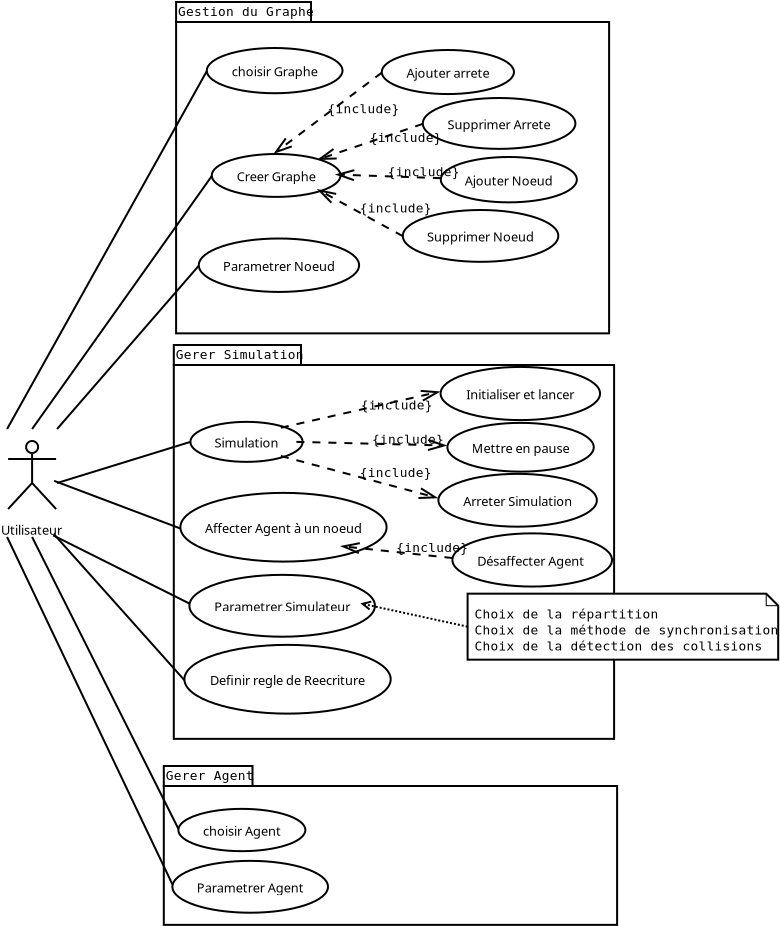 <?xml version="1.0" encoding="UTF-8"?>
<dia:diagram xmlns:dia="http://www.lysator.liu.se/~alla/dia/"><dia:layer name="Background" visible="true"><dia:object type="UML - Actor" version="0" id="O0"><dia:attribute name="obj_pos"><dia:point val="8.7,26.1"/></dia:attribute><dia:attribute name="obj_bb"><dia:rectangle val="7.325,23.35;10.075,28.95"/></dia:attribute><dia:attribute name="elem_corner"><dia:point val="7.45,23.4"/></dia:attribute><dia:attribute name="elem_width"><dia:real val="2.5"/></dia:attribute><dia:attribute name="elem_height"><dia:real val="5.4"/></dia:attribute><dia:attribute name="text"><dia:composite type="text"><dia:attribute name="string"><dia:string>#Utilisateur#</dia:string></dia:attribute><dia:attribute name="font"><dia:font family="sans" style="0" name="Courier"/></dia:attribute><dia:attribute name="height"><dia:real val="0.8"/></dia:attribute><dia:attribute name="pos"><dia:point val="8.7,28.65"/></dia:attribute><dia:attribute name="color"><dia:color val="#000000"/></dia:attribute><dia:attribute name="alignment"><dia:enum val="1"/></dia:attribute></dia:composite></dia:attribute></dia:object><dia:object type="UML - LargePackage" version="0" id="O1"><dia:attribute name="obj_pos"><dia:point val="15.9,3.05"/></dia:attribute><dia:attribute name="obj_bb"><dia:rectangle val="15.85,1.2;37.6,18.668"/></dia:attribute><dia:attribute name="elem_corner"><dia:point val="15.9,3.05"/></dia:attribute><dia:attribute name="elem_width"><dia:real val="21.65"/></dia:attribute><dia:attribute name="elem_height"><dia:real val="15.568"/></dia:attribute><dia:attribute name="stereotype"><dia:string>##</dia:string></dia:attribute><dia:attribute name="name"><dia:string>#Gestion du Graphe#</dia:string></dia:attribute></dia:object><dia:object type="UML - LargePackage" version="0" id="O2"><dia:attribute name="obj_pos"><dia:point val="15.785,20.2"/></dia:attribute><dia:attribute name="obj_bb"><dia:rectangle val="15.735,18.35;37.85,38.943"/></dia:attribute><dia:attribute name="elem_corner"><dia:point val="15.785,20.2"/></dia:attribute><dia:attribute name="elem_width"><dia:real val="22.015"/></dia:attribute><dia:attribute name="elem_height"><dia:real val="18.693"/></dia:attribute><dia:attribute name="stereotype"><dia:string>##</dia:string></dia:attribute><dia:attribute name="name"><dia:string>#Gerer Simulation#</dia:string></dia:attribute></dia:object><dia:object type="UML - LargePackage" version="0" id="O3"><dia:attribute name="obj_pos"><dia:point val="15.285,41.25"/></dia:attribute><dia:attribute name="obj_bb"><dia:rectangle val="15.235,39.4;38,48.243"/></dia:attribute><dia:attribute name="elem_corner"><dia:point val="15.285,41.25"/></dia:attribute><dia:attribute name="elem_width"><dia:real val="22.665"/></dia:attribute><dia:attribute name="elem_height"><dia:real val="6.943"/></dia:attribute><dia:attribute name="stereotype"><dia:string>##</dia:string></dia:attribute><dia:attribute name="name"><dia:string>#Gerer Agent#</dia:string></dia:attribute></dia:object><dia:object type="UML - Usecase" version="0" id="O4"><dia:attribute name="obj_pos"><dia:point val="17.435,4.35"/></dia:attribute><dia:attribute name="obj_bb"><dia:rectangle val="17.435,4.35;23.835,6.483"/></dia:attribute><dia:attribute name="elem_corner"><dia:point val="17.435,4.35"/></dia:attribute><dia:attribute name="elem_width"><dia:real val="6.4"/></dia:attribute><dia:attribute name="elem_height"><dia:real val="2.133"/></dia:attribute><dia:attribute name="text_outside"><dia:boolean val="false"/></dia:attribute><dia:attribute name="collaboration"><dia:boolean val="false"/></dia:attribute><dia:attribute name="text"><dia:composite type="text"><dia:attribute name="string"><dia:string>#choisir Graphe#</dia:string></dia:attribute><dia:attribute name="font"><dia:font family="sans" style="0" name="Courier"/></dia:attribute><dia:attribute name="height"><dia:real val="0.8"/></dia:attribute><dia:attribute name="pos"><dia:point val="20.635,5.667"/></dia:attribute><dia:attribute name="color"><dia:color val="#000000"/></dia:attribute><dia:attribute name="alignment"><dia:enum val="1"/></dia:attribute></dia:composite></dia:attribute></dia:object><dia:object type="UML - Usecase" version="0" id="O5"><dia:attribute name="obj_pos"><dia:point val="17.685,9.65"/></dia:attribute><dia:attribute name="obj_bb"><dia:rectangle val="17.685,9.65;23.835,11.7"/></dia:attribute><dia:attribute name="elem_corner"><dia:point val="17.685,9.65"/></dia:attribute><dia:attribute name="elem_width"><dia:real val="6.15"/></dia:attribute><dia:attribute name="elem_height"><dia:real val="2.05"/></dia:attribute><dia:attribute name="text_outside"><dia:boolean val="false"/></dia:attribute><dia:attribute name="collaboration"><dia:boolean val="false"/></dia:attribute><dia:attribute name="text"><dia:composite type="text"><dia:attribute name="string"><dia:string>#Creer Graphe#</dia:string></dia:attribute><dia:attribute name="font"><dia:font family="sans" style="0" name="Courier"/></dia:attribute><dia:attribute name="height"><dia:real val="0.8"/></dia:attribute><dia:attribute name="pos"><dia:point val="20.76,10.925"/></dia:attribute><dia:attribute name="color"><dia:color val="#000000"/></dia:attribute><dia:attribute name="alignment"><dia:enum val="1"/></dia:attribute></dia:composite></dia:attribute></dia:object><dia:object type="UML - Usecase" version="0" id="O6"><dia:attribute name="obj_pos"><dia:point val="26.185,4.45"/></dia:attribute><dia:attribute name="obj_bb"><dia:rectangle val="26.185,4.45;32.285,6.483"/></dia:attribute><dia:attribute name="elem_corner"><dia:point val="26.185,4.45"/></dia:attribute><dia:attribute name="elem_width"><dia:real val="6.1"/></dia:attribute><dia:attribute name="elem_height"><dia:real val="2.033"/></dia:attribute><dia:attribute name="text_outside"><dia:boolean val="false"/></dia:attribute><dia:attribute name="collaboration"><dia:boolean val="false"/></dia:attribute><dia:attribute name="text"><dia:composite type="text"><dia:attribute name="string"><dia:string>#Ajouter arrete#</dia:string></dia:attribute><dia:attribute name="font"><dia:font family="sans" style="0" name="Courier"/></dia:attribute><dia:attribute name="height"><dia:real val="0.8"/></dia:attribute><dia:attribute name="pos"><dia:point val="29.235,5.717"/></dia:attribute><dia:attribute name="color"><dia:color val="#000000"/></dia:attribute><dia:attribute name="alignment"><dia:enum val="1"/></dia:attribute></dia:composite></dia:attribute></dia:object><dia:object type="UML - Usecase" version="0" id="O7"><dia:attribute name="obj_pos"><dia:point val="29.135,9.8"/></dia:attribute><dia:attribute name="obj_bb"><dia:rectangle val="29.135,9.8;35.485,11.917"/></dia:attribute><dia:attribute name="elem_corner"><dia:point val="29.135,9.8"/></dia:attribute><dia:attribute name="elem_width"><dia:real val="6.35"/></dia:attribute><dia:attribute name="elem_height"><dia:real val="2.117"/></dia:attribute><dia:attribute name="text_outside"><dia:boolean val="false"/></dia:attribute><dia:attribute name="collaboration"><dia:boolean val="false"/></dia:attribute><dia:attribute name="text"><dia:composite type="text"><dia:attribute name="string"><dia:string>#Ajouter Noeud#</dia:string></dia:attribute><dia:attribute name="font"><dia:font family="sans" style="0" name="Courier"/></dia:attribute><dia:attribute name="height"><dia:real val="0.8"/></dia:attribute><dia:attribute name="pos"><dia:point val="32.31,11.108"/></dia:attribute><dia:attribute name="color"><dia:color val="#000000"/></dia:attribute><dia:attribute name="alignment"><dia:enum val="1"/></dia:attribute></dia:composite></dia:attribute></dia:object><dia:object type="UML - Usecase" version="0" id="O8"><dia:attribute name="obj_pos"><dia:point val="28.235,6.85"/></dia:attribute><dia:attribute name="obj_bb"><dia:rectangle val="28.235,6.85;35.285,9.2"/></dia:attribute><dia:attribute name="elem_corner"><dia:point val="28.235,6.85"/></dia:attribute><dia:attribute name="elem_width"><dia:real val="7.05"/></dia:attribute><dia:attribute name="elem_height"><dia:real val="2.35"/></dia:attribute><dia:attribute name="text_outside"><dia:boolean val="false"/></dia:attribute><dia:attribute name="collaboration"><dia:boolean val="false"/></dia:attribute><dia:attribute name="text"><dia:composite type="text"><dia:attribute name="string"><dia:string>#Supprimer Arrete#</dia:string></dia:attribute><dia:attribute name="font"><dia:font family="sans" style="0" name="Courier"/></dia:attribute><dia:attribute name="height"><dia:real val="0.8"/></dia:attribute><dia:attribute name="pos"><dia:point val="31.76,8.275"/></dia:attribute><dia:attribute name="color"><dia:color val="#000000"/></dia:attribute><dia:attribute name="alignment"><dia:enum val="1"/></dia:attribute></dia:composite></dia:attribute></dia:object><dia:object type="UML - Usecase" version="0" id="O9"><dia:attribute name="obj_pos"><dia:point val="27.235,12.45"/></dia:attribute><dia:attribute name="obj_bb"><dia:rectangle val="27.235,12.45;34.485,14.867"/></dia:attribute><dia:attribute name="elem_corner"><dia:point val="27.235,12.45"/></dia:attribute><dia:attribute name="elem_width"><dia:real val="7.25"/></dia:attribute><dia:attribute name="elem_height"><dia:real val="2.417"/></dia:attribute><dia:attribute name="text_outside"><dia:boolean val="false"/></dia:attribute><dia:attribute name="collaboration"><dia:boolean val="false"/></dia:attribute><dia:attribute name="text"><dia:composite type="text"><dia:attribute name="string"><dia:string>#Supprimer Noeud#</dia:string></dia:attribute><dia:attribute name="font"><dia:font family="sans" style="0" name="Courier"/></dia:attribute><dia:attribute name="height"><dia:real val="0.8"/></dia:attribute><dia:attribute name="pos"><dia:point val="30.86,13.908"/></dia:attribute><dia:attribute name="color"><dia:color val="#000000"/></dia:attribute><dia:attribute name="alignment"><dia:enum val="1"/></dia:attribute></dia:composite></dia:attribute></dia:object><dia:object type="UML - Constraint" version="0" id="O10"><dia:attribute name="obj_pos"><dia:point val="26.185,5.583"/></dia:attribute><dia:attribute name="obj_bb"><dia:rectangle val="20.48,5.513;26.622,10"/></dia:attribute><dia:attribute name="conn_endpoints"><dia:point val="26.185,5.583"/><dia:point val="20.76,9.65"/></dia:attribute><dia:attribute name="constraint"><dia:string>#include#</dia:string></dia:attribute><dia:attribute name="text_pos"><dia:point val="23.472,7.617"/></dia:attribute><dia:connections><dia:connection handle="0" to="O6" connection="3"/><dia:connection handle="1" to="O5" connection="1"/></dia:connections></dia:object><dia:object type="UML - Constraint" version="0" id="O11"><dia:attribute name="obj_pos"><dia:point val="28.235,8.142"/></dia:attribute><dia:attribute name="obj_bb"><dia:rectangle val="22.758,8.078;28.735,10.345"/></dia:attribute><dia:attribute name="conn_endpoints"><dia:point val="28.235,8.142"/><dia:point val="22.934,9.95"/></dia:attribute><dia:attribute name="constraint"><dia:string>#include#</dia:string></dia:attribute><dia:attribute name="text_pos"><dia:point val="25.585,9.046"/></dia:attribute><dia:connections><dia:connection handle="0" to="O8" connection="3"/><dia:connection handle="1" to="O5" connection="2"/></dia:connections></dia:object><dia:object type="UML - Constraint" version="0" id="O12"><dia:attribute name="obj_pos"><dia:point val="29.135,10.858"/></dia:attribute><dia:attribute name="obj_bb"><dia:rectangle val="23.771,10.117;29.635,11.076"/></dia:attribute><dia:attribute name="conn_endpoints"><dia:point val="29.135,10.858"/><dia:point val="23.835,10.675"/></dia:attribute><dia:attribute name="constraint"><dia:string>#include#</dia:string></dia:attribute><dia:attribute name="text_pos"><dia:point val="26.485,10.767"/></dia:attribute><dia:connections><dia:connection handle="0" to="O7" connection="3"/><dia:connection handle="1" to="O5" connection="4"/></dia:connections></dia:object><dia:object type="UML - Constraint" version="0" id="O13"><dia:attribute name="obj_pos"><dia:point val="27.235,13.758"/></dia:attribute><dia:attribute name="obj_bb"><dia:rectangle val="22.698,11.025;28.235,13.826"/></dia:attribute><dia:attribute name="conn_endpoints"><dia:point val="27.235,13.758"/><dia:point val="22.934,11.4"/></dia:attribute><dia:attribute name="constraint"><dia:string>#include#</dia:string></dia:attribute><dia:attribute name="text_pos"><dia:point val="25.085,12.579"/></dia:attribute><dia:connections><dia:connection handle="0" to="O9" connection="3"/><dia:connection handle="1" to="O5" connection="7"/></dia:connections></dia:object><dia:object type="UML - Usecase" version="0" id="O14"><dia:attribute name="obj_pos"><dia:point val="17.035,13.875"/></dia:attribute><dia:attribute name="obj_bb"><dia:rectangle val="17.035,13.875;24.485,16.358"/></dia:attribute><dia:attribute name="elem_corner"><dia:point val="17.035,13.875"/></dia:attribute><dia:attribute name="elem_width"><dia:real val="7.45"/></dia:attribute><dia:attribute name="elem_height"><dia:real val="2.483"/></dia:attribute><dia:attribute name="text_outside"><dia:boolean val="false"/></dia:attribute><dia:attribute name="collaboration"><dia:boolean val="false"/></dia:attribute><dia:attribute name="text"><dia:composite type="text"><dia:attribute name="string"><dia:string>#Parametrer Noeud#</dia:string></dia:attribute><dia:attribute name="font"><dia:font family="sans" style="0" name="Courier"/></dia:attribute><dia:attribute name="height"><dia:real val="0.8"/></dia:attribute><dia:attribute name="pos"><dia:point val="20.76,15.367"/></dia:attribute><dia:attribute name="color"><dia:color val="#000000"/></dia:attribute><dia:attribute name="alignment"><dia:enum val="1"/></dia:attribute></dia:composite></dia:attribute></dia:object><dia:object type="Standard - Line" version="0" id="O15"><dia:attribute name="obj_pos"><dia:point val="7.45,23.4"/></dia:attribute><dia:attribute name="obj_bb"><dia:rectangle val="7.382,5.44;17.503,23.468"/></dia:attribute><dia:attribute name="conn_endpoints"><dia:point val="7.45,23.4"/><dia:point val="17.435,5.508"/></dia:attribute><dia:attribute name="numcp"><dia:int val="1"/></dia:attribute><dia:connections><dia:connection handle="0" to="O0" connection="0"/><dia:connection handle="1" to="O4" connection="3"/></dia:connections></dia:object><dia:object type="Standard - Line" version="0" id="O16"><dia:attribute name="obj_pos"><dia:point val="8.7,23.4"/></dia:attribute><dia:attribute name="obj_bb"><dia:rectangle val="8.63,10.68;17.755,23.47"/></dia:attribute><dia:attribute name="conn_endpoints"><dia:point val="8.7,23.4"/><dia:point val="17.685,10.75"/></dia:attribute><dia:attribute name="numcp"><dia:int val="1"/></dia:attribute><dia:connections><dia:connection handle="0" to="O0" connection="1"/><dia:connection handle="1" to="O5" connection="3"/></dia:connections></dia:object><dia:object type="Standard - Line" version="0" id="O17"><dia:attribute name="obj_pos"><dia:point val="9.95,23.4"/></dia:attribute><dia:attribute name="obj_bb"><dia:rectangle val="9.879,15.163;17.105,23.471"/></dia:attribute><dia:attribute name="conn_endpoints"><dia:point val="9.95,23.4"/><dia:point val="17.035,15.233"/></dia:attribute><dia:attribute name="numcp"><dia:int val="1"/></dia:attribute><dia:connections><dia:connection handle="0" to="O0" connection="2"/><dia:connection handle="1" to="O14" connection="3"/></dia:connections></dia:object><dia:object type="UML - Usecase" version="0" id="O18"><dia:attribute name="obj_pos"><dia:point val="16.615,23.043"/></dia:attribute><dia:attribute name="obj_bb"><dia:rectangle val="16.615,23.043;21.915,25.043"/></dia:attribute><dia:attribute name="elem_corner"><dia:point val="16.615,23.043"/></dia:attribute><dia:attribute name="elem_width"><dia:real val="5.3"/></dia:attribute><dia:attribute name="elem_height"><dia:real val="2"/></dia:attribute><dia:attribute name="text_outside"><dia:boolean val="false"/></dia:attribute><dia:attribute name="collaboration"><dia:boolean val="false"/></dia:attribute><dia:attribute name="text"><dia:composite type="text"><dia:attribute name="string"><dia:string>#Simulation#</dia:string></dia:attribute><dia:attribute name="font"><dia:font family="sans" style="0" name="Courier"/></dia:attribute><dia:attribute name="height"><dia:real val="0.8"/></dia:attribute><dia:attribute name="pos"><dia:point val="19.265,24.293"/></dia:attribute><dia:attribute name="color"><dia:color val="#000000"/></dia:attribute><dia:attribute name="alignment"><dia:enum val="1"/></dia:attribute></dia:composite></dia:attribute></dia:object><dia:object type="UML - Usecase" version="0" id="O19"><dia:attribute name="obj_pos"><dia:point val="29.015,25.643"/></dia:attribute><dia:attribute name="obj_bb"><dia:rectangle val="29.015,25.643;36.315,28.076"/></dia:attribute><dia:attribute name="elem_corner"><dia:point val="29.015,25.643"/></dia:attribute><dia:attribute name="elem_width"><dia:real val="7.3"/></dia:attribute><dia:attribute name="elem_height"><dia:real val="2.433"/></dia:attribute><dia:attribute name="text_outside"><dia:boolean val="false"/></dia:attribute><dia:attribute name="collaboration"><dia:boolean val="false"/></dia:attribute><dia:attribute name="text"><dia:composite type="text"><dia:attribute name="string"><dia:string>#Arreter Simulation#</dia:string></dia:attribute><dia:attribute name="font"><dia:font family="sans" style="0" name="Courier"/></dia:attribute><dia:attribute name="height"><dia:real val="0.8"/></dia:attribute><dia:attribute name="pos"><dia:point val="32.665,27.11"/></dia:attribute><dia:attribute name="color"><dia:color val="#000000"/></dia:attribute><dia:attribute name="alignment"><dia:enum val="1"/></dia:attribute></dia:composite></dia:attribute></dia:object><dia:object type="UML - Usecase" version="0" id="O20"><dia:attribute name="obj_pos"><dia:point val="29.465,23.093"/></dia:attribute><dia:attribute name="obj_bb"><dia:rectangle val="29.465,23.093;36.265,25.36"/></dia:attribute><dia:attribute name="elem_corner"><dia:point val="29.465,23.093"/></dia:attribute><dia:attribute name="elem_width"><dia:real val="6.8"/></dia:attribute><dia:attribute name="elem_height"><dia:real val="2.267"/></dia:attribute><dia:attribute name="text_outside"><dia:boolean val="false"/></dia:attribute><dia:attribute name="collaboration"><dia:boolean val="false"/></dia:attribute><dia:attribute name="text"><dia:composite type="text"><dia:attribute name="string"><dia:string>#Mettre en pause#</dia:string></dia:attribute><dia:attribute name="font"><dia:font family="sans" style="0" name="Courier"/></dia:attribute><dia:attribute name="height"><dia:real val="0.8"/></dia:attribute><dia:attribute name="pos"><dia:point val="32.865,24.476"/></dia:attribute><dia:attribute name="color"><dia:color val="#000000"/></dia:attribute><dia:attribute name="alignment"><dia:enum val="1"/></dia:attribute></dia:composite></dia:attribute></dia:object><dia:object type="UML - Usecase" version="0" id="O21"><dia:attribute name="obj_pos"><dia:point val="16.115,26.593"/></dia:attribute><dia:attribute name="obj_bb"><dia:rectangle val="16.115,26.593;25.565,29.743"/></dia:attribute><dia:attribute name="elem_corner"><dia:point val="16.115,26.593"/></dia:attribute><dia:attribute name="elem_width"><dia:real val="9.45"/></dia:attribute><dia:attribute name="elem_height"><dia:real val="3.15"/></dia:attribute><dia:attribute name="text_outside"><dia:boolean val="false"/></dia:attribute><dia:attribute name="collaboration"><dia:boolean val="false"/></dia:attribute><dia:attribute name="text"><dia:composite type="text"><dia:attribute name="string"><dia:string>#Affecter Agent à un noeud#</dia:string></dia:attribute><dia:attribute name="font"><dia:font family="sans" style="0" name="Courier"/></dia:attribute><dia:attribute name="height"><dia:real val="0.8"/></dia:attribute><dia:attribute name="pos"><dia:point val="20.84,28.418"/></dia:attribute><dia:attribute name="color"><dia:color val="#000000"/></dia:attribute><dia:attribute name="alignment"><dia:enum val="1"/></dia:attribute></dia:composite></dia:attribute></dia:object><dia:object type="UML - Constraint" version="0" id="O22"><dia:attribute name="obj_pos"><dia:point val="21.915,24.043"/></dia:attribute><dia:attribute name="obj_bb"><dia:rectangle val="21.864,23.485;29.525,24.628"/></dia:attribute><dia:attribute name="conn_endpoints"><dia:point val="21.915,24.043"/><dia:point val="29.465,24.226"/></dia:attribute><dia:attribute name="constraint"><dia:string>#include#</dia:string></dia:attribute><dia:attribute name="text_pos"><dia:point val="25.69,24.135"/></dia:attribute><dia:connections><dia:connection handle="0" to="O18" connection="4"/><dia:connection handle="1" to="O20" connection="3"/></dia:connections></dia:object><dia:object type="UML - Constraint" version="0" id="O23"><dia:attribute name="obj_pos"><dia:point val="21.139,24.75"/></dia:attribute><dia:attribute name="obj_bb"><dia:rectangle val="21.078,24.689;29.167,27.259"/></dia:attribute><dia:attribute name="conn_endpoints"><dia:point val="21.139,24.75"/><dia:point val="29.015,26.86"/></dia:attribute><dia:attribute name="constraint"><dia:string>#include#</dia:string></dia:attribute><dia:attribute name="text_pos"><dia:point val="25.077,25.805"/></dia:attribute><dia:connections><dia:connection handle="0" to="O18" connection="7"/><dia:connection handle="1" to="O19" connection="3"/></dia:connections></dia:object><dia:object type="Standard - Line" version="0" id="O24"><dia:attribute name="obj_pos"><dia:point val="9.95,26.1"/></dia:attribute><dia:attribute name="obj_bb"><dia:rectangle val="9.887,23.981;16.677,26.163"/></dia:attribute><dia:attribute name="conn_endpoints"><dia:point val="9.95,26.1"/><dia:point val="16.615,24.043"/></dia:attribute><dia:attribute name="numcp"><dia:int val="1"/></dia:attribute><dia:connections><dia:connection handle="0" to="O0" connection="4"/><dia:connection handle="1" to="O18" connection="3"/></dia:connections></dia:object><dia:object type="Standard - Line" version="0" id="O25"><dia:attribute name="obj_pos"><dia:point val="9.8,25.993"/></dia:attribute><dia:attribute name="obj_bb"><dia:rectangle val="9.736,25.929;16.179,28.441"/></dia:attribute><dia:attribute name="conn_endpoints"><dia:point val="9.8,25.993"/><dia:point val="16.115,28.376"/></dia:attribute><dia:attribute name="numcp"><dia:int val="1"/></dia:attribute><dia:connections><dia:connection handle="1" to="O21" connection="3"/></dia:connections></dia:object><dia:object type="UML - Usecase" version="0" id="O26"><dia:attribute name="obj_pos"><dia:point val="16.315,34.193"/></dia:attribute><dia:attribute name="obj_bb"><dia:rectangle val="16.315,34.193;25.915,37.393"/></dia:attribute><dia:attribute name="elem_corner"><dia:point val="16.315,34.193"/></dia:attribute><dia:attribute name="elem_width"><dia:real val="9.6"/></dia:attribute><dia:attribute name="elem_height"><dia:real val="3.2"/></dia:attribute><dia:attribute name="text_outside"><dia:boolean val="false"/></dia:attribute><dia:attribute name="collaboration"><dia:boolean val="false"/></dia:attribute><dia:attribute name="text"><dia:composite type="text"><dia:attribute name="string"><dia:string>#Definir regle de Reecriture#</dia:string></dia:attribute><dia:attribute name="font"><dia:font family="sans" style="0" name="Courier"/></dia:attribute><dia:attribute name="height"><dia:real val="0.8"/></dia:attribute><dia:attribute name="pos"><dia:point val="21.115,36.043"/></dia:attribute><dia:attribute name="color"><dia:color val="#000000"/></dia:attribute><dia:attribute name="alignment"><dia:enum val="1"/></dia:attribute></dia:composite></dia:attribute></dia:object><dia:object type="UML - Usecase" version="0" id="O27"><dia:attribute name="obj_pos"><dia:point val="15.715,44.993"/></dia:attribute><dia:attribute name="obj_bb"><dia:rectangle val="15.715,44.993;22.915,47.393"/></dia:attribute><dia:attribute name="elem_corner"><dia:point val="15.715,44.993"/></dia:attribute><dia:attribute name="elem_width"><dia:real val="7.2"/></dia:attribute><dia:attribute name="elem_height"><dia:real val="2.4"/></dia:attribute><dia:attribute name="text_outside"><dia:boolean val="false"/></dia:attribute><dia:attribute name="collaboration"><dia:boolean val="false"/></dia:attribute><dia:attribute name="text"><dia:composite type="text"><dia:attribute name="string"><dia:string>#Parametrer Agent#</dia:string></dia:attribute><dia:attribute name="font"><dia:font family="sans" style="0" name="Courier"/></dia:attribute><dia:attribute name="height"><dia:real val="0.8"/></dia:attribute><dia:attribute name="pos"><dia:point val="19.315,46.443"/></dia:attribute><dia:attribute name="color"><dia:color val="#000000"/></dia:attribute><dia:attribute name="alignment"><dia:enum val="1"/></dia:attribute></dia:composite></dia:attribute></dia:object><dia:object type="UML - Usecase" version="0" id="O28"><dia:attribute name="obj_pos"><dia:point val="16.015,42.393"/></dia:attribute><dia:attribute name="obj_bb"><dia:rectangle val="16.015,42.393;21.965,44.393"/></dia:attribute><dia:attribute name="elem_corner"><dia:point val="16.015,42.393"/></dia:attribute><dia:attribute name="elem_width"><dia:real val="5.95"/></dia:attribute><dia:attribute name="elem_height"><dia:real val="2"/></dia:attribute><dia:attribute name="text_outside"><dia:boolean val="false"/></dia:attribute><dia:attribute name="collaboration"><dia:boolean val="false"/></dia:attribute><dia:attribute name="text"><dia:composite type="text"><dia:attribute name="string"><dia:string>#choisir Agent#</dia:string></dia:attribute><dia:attribute name="font"><dia:font family="sans" style="0" name="Courier"/></dia:attribute><dia:attribute name="height"><dia:real val="0.8"/></dia:attribute><dia:attribute name="pos"><dia:point val="18.99,43.643"/></dia:attribute><dia:attribute name="color"><dia:color val="#000000"/></dia:attribute><dia:attribute name="alignment"><dia:enum val="1"/></dia:attribute></dia:composite></dia:attribute></dia:object><dia:object type="UML - Usecase" version="0" id="O29"><dia:attribute name="obj_pos"><dia:point val="16.565,30.693"/></dia:attribute><dia:attribute name="obj_bb"><dia:rectangle val="16.565,30.693;25.115,33.543"/></dia:attribute><dia:attribute name="elem_corner"><dia:point val="16.565,30.693"/></dia:attribute><dia:attribute name="elem_width"><dia:real val="8.55"/></dia:attribute><dia:attribute name="elem_height"><dia:real val="2.85"/></dia:attribute><dia:attribute name="text_outside"><dia:boolean val="false"/></dia:attribute><dia:attribute name="collaboration"><dia:boolean val="false"/></dia:attribute><dia:attribute name="text"><dia:composite type="text"><dia:attribute name="string"><dia:string>#Parametrer Simulateur#</dia:string></dia:attribute><dia:attribute name="font"><dia:font family="sans" style="0" name="Courier"/></dia:attribute><dia:attribute name="height"><dia:real val="0.8"/></dia:attribute><dia:attribute name="pos"><dia:point val="20.84,32.368"/></dia:attribute><dia:attribute name="color"><dia:color val="#000000"/></dia:attribute><dia:attribute name="alignment"><dia:enum val="1"/></dia:attribute></dia:composite></dia:attribute></dia:object><dia:object type="Standard - Line" version="0" id="O30"><dia:attribute name="obj_pos"><dia:point val="9.75,28.718"/></dia:attribute><dia:attribute name="obj_bb"><dia:rectangle val="9.683,28.651;16.632,32.194"/></dia:attribute><dia:attribute name="conn_endpoints"><dia:point val="9.75,28.718"/><dia:point val="16.565,32.126"/></dia:attribute><dia:attribute name="numcp"><dia:int val="1"/></dia:attribute><dia:connections><dia:connection handle="1" to="O29" connection="3"/></dia:connections></dia:object><dia:object type="Standard - Line" version="0" id="O31"><dia:attribute name="obj_pos"><dia:point val="9.8,28.668"/></dia:attribute><dia:attribute name="obj_bb"><dia:rectangle val="9.729,28.598;16.386,36.03"/></dia:attribute><dia:attribute name="conn_endpoints"><dia:point val="9.8,28.668"/><dia:point val="16.315,35.96"/></dia:attribute><dia:attribute name="numcp"><dia:int val="1"/></dia:attribute><dia:connections><dia:connection handle="1" to="O26" connection="3"/></dia:connections></dia:object><dia:object type="Standard - Line" version="0" id="O32"><dia:attribute name="obj_pos"><dia:point val="8.7,28.8"/></dia:attribute><dia:attribute name="obj_bb"><dia:rectangle val="8.633,28.733;16.082,43.46"/></dia:attribute><dia:attribute name="conn_endpoints"><dia:point val="8.7,28.8"/><dia:point val="16.015,43.393"/></dia:attribute><dia:attribute name="numcp"><dia:int val="1"/></dia:attribute><dia:connections><dia:connection handle="0" to="O0" connection="6"/><dia:connection handle="1" to="O28" connection="3"/></dia:connections></dia:object><dia:object type="Standard - Line" version="0" id="O33"><dia:attribute name="obj_pos"><dia:point val="7.45,28.8"/></dia:attribute><dia:attribute name="obj_bb"><dia:rectangle val="7.383,28.733;15.782,46.235"/></dia:attribute><dia:attribute name="conn_endpoints"><dia:point val="7.45,28.8"/><dia:point val="15.715,46.168"/></dia:attribute><dia:attribute name="numcp"><dia:int val="1"/></dia:attribute><dia:connections><dia:connection handle="0" to="O0" connection="5"/><dia:connection handle="1" to="O27" connection="3"/></dia:connections></dia:object><dia:object type="UML - Usecase" version="0" id="O34"><dia:attribute name="obj_pos"><dia:point val="29.715,28.618"/></dia:attribute><dia:attribute name="obj_bb"><dia:rectangle val="29.715,28.618;37.115,31.085"/></dia:attribute><dia:attribute name="elem_corner"><dia:point val="29.715,28.618"/></dia:attribute><dia:attribute name="elem_width"><dia:real val="7.4"/></dia:attribute><dia:attribute name="elem_height"><dia:real val="2.467"/></dia:attribute><dia:attribute name="text_outside"><dia:boolean val="false"/></dia:attribute><dia:attribute name="collaboration"><dia:boolean val="false"/></dia:attribute><dia:attribute name="text"><dia:composite type="text"><dia:attribute name="string"><dia:string>#Désaffecter Agent #</dia:string></dia:attribute><dia:attribute name="font"><dia:font family="sans" style="0" name="Courier"/></dia:attribute><dia:attribute name="height"><dia:real val="0.8"/></dia:attribute><dia:attribute name="pos"><dia:point val="33.415,30.101"/></dia:attribute><dia:attribute name="color"><dia:color val="#000000"/></dia:attribute><dia:attribute name="alignment"><dia:enum val="1"/></dia:attribute></dia:composite></dia:attribute></dia:object><dia:object type="UML - Constraint" version="0" id="O35"><dia:attribute name="obj_pos"><dia:point val="29.715,29.851"/></dia:attribute><dia:attribute name="obj_bb"><dia:rectangle val="24.004,28.85;30.055,29.906"/></dia:attribute><dia:attribute name="conn_endpoints"><dia:point val="29.715,29.851"/><dia:point val="24.096,29.253"/></dia:attribute><dia:attribute name="constraint"><dia:string>#include#</dia:string></dia:attribute><dia:attribute name="text_pos"><dia:point val="26.905,29.552"/></dia:attribute><dia:connections><dia:connection handle="0" to="O34" connection="3"/><dia:connection handle="1" to="O21" connection="7"/></dia:connections></dia:object><dia:object type="UML - Usecase" version="0" id="O36"><dia:attribute name="obj_pos"><dia:point val="29.125,20.297"/></dia:attribute><dia:attribute name="obj_bb"><dia:rectangle val="29.125,20.297;36.475,22.747"/></dia:attribute><dia:attribute name="elem_corner"><dia:point val="29.125,20.297"/></dia:attribute><dia:attribute name="elem_width"><dia:real val="7.35"/></dia:attribute><dia:attribute name="elem_height"><dia:real val="2.45"/></dia:attribute><dia:attribute name="text_outside"><dia:boolean val="false"/></dia:attribute><dia:attribute name="collaboration"><dia:boolean val="false"/></dia:attribute><dia:attribute name="text"><dia:composite type="text"><dia:attribute name="string"><dia:string>#Initialiser et lancer#</dia:string></dia:attribute><dia:attribute name="font"><dia:font family="sans" style="0" name="Courier"/></dia:attribute><dia:attribute name="height"><dia:real val="0.8"/></dia:attribute><dia:attribute name="pos"><dia:point val="32.8,21.773"/></dia:attribute><dia:attribute name="color"><dia:color val="#000000"/></dia:attribute><dia:attribute name="alignment"><dia:enum val="1"/></dia:attribute></dia:composite></dia:attribute></dia:object><dia:object type="UML - Constraint" version="0" id="O37"><dia:attribute name="obj_pos"><dia:point val="21.139,23.336"/></dia:attribute><dia:attribute name="obj_bb"><dia:rectangle val="21.079,21.121;29.262,23.396"/></dia:attribute><dia:attribute name="conn_endpoints"><dia:point val="21.139,23.336"/><dia:point val="29.125,21.523"/></dia:attribute><dia:attribute name="constraint"><dia:string>#include#</dia:string></dia:attribute><dia:attribute name="text_pos"><dia:point val="25.132,22.429"/></dia:attribute><dia:connections><dia:connection handle="0" to="O18" connection="2"/><dia:connection handle="1" to="O36" connection="3"/></dia:connections></dia:object><dia:object type="UML - Note" version="0" id="O38"><dia:attribute name="obj_pos"><dia:point val="30.475,31.633"/></dia:attribute><dia:attribute name="obj_bb"><dia:rectangle val="30.425,31.583;44.725,34.983"/></dia:attribute><dia:attribute name="elem_corner"><dia:point val="30.475,31.633"/></dia:attribute><dia:attribute name="elem_width"><dia:real val="14.2"/></dia:attribute><dia:attribute name="elem_height"><dia:real val="3.3"/></dia:attribute><dia:attribute name="text"><dia:composite type="text"><dia:attribute name="string"><dia:string>#Choix de la répartition
Choix de la méthode de synchronisation
Choix de la détection des collisions#</dia:string></dia:attribute><dia:attribute name="font"><dia:font family="monospace" style="0" name="Courier"/></dia:attribute><dia:attribute name="height"><dia:real val="0.8"/></dia:attribute><dia:attribute name="pos"><dia:point val="30.825,32.933"/></dia:attribute><dia:attribute name="color"><dia:color val="#000000"/></dia:attribute><dia:attribute name="alignment"><dia:enum val="0"/></dia:attribute></dia:composite></dia:attribute></dia:object><dia:object type="Standard - Line" version="0" id="O39"><dia:attribute name="obj_pos"><dia:point val="30.475,33.283"/></dia:attribute><dia:attribute name="obj_bb"><dia:rectangle val="24.981,31.717;30.535,33.343"/></dia:attribute><dia:attribute name="conn_endpoints"><dia:point val="30.475,33.283"/><dia:point val="25.115,32.118"/></dia:attribute><dia:attribute name="numcp"><dia:int val="1"/></dia:attribute><dia:attribute name="line_style"><dia:enum val="4"/></dia:attribute><dia:attribute name="end_arrow"><dia:enum val="1"/></dia:attribute><dia:attribute name="end_arrow_length"><dia:real val="0.4"/></dia:attribute><dia:attribute name="end_arrow_width"><dia:real val="0.4"/></dia:attribute><dia:connections><dia:connection handle="0" to="O38" connection="3"/><dia:connection handle="1" to="O29" connection="4"/></dia:connections></dia:object></dia:layer></dia:diagram>
